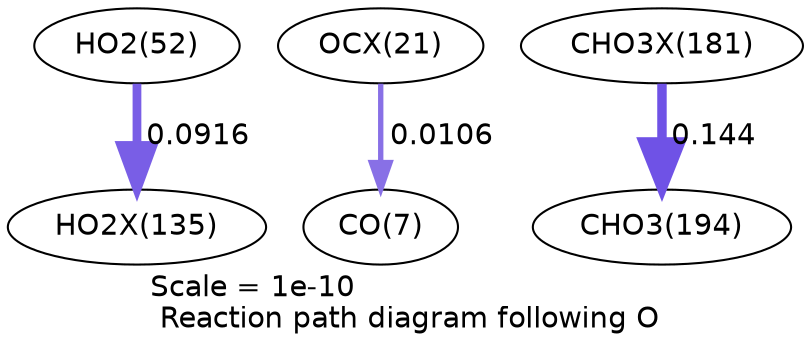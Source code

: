 digraph reaction_paths {
center=1;
s21 -> s51[fontname="Helvetica", penwidth=4.2, arrowsize=2.1, color="0.7, 0.592, 0.9"
, label=" 0.0916"];
s33 -> s9[fontname="Helvetica", penwidth=2.57, arrowsize=1.28, color="0.7, 0.511, 0.9"
, label=" 0.0106"];
s57 -> s29[fontname="Helvetica", penwidth=4.54, arrowsize=2.27, color="0.7, 0.644, 0.9"
, label=" 0.144"];
s9 [ fontname="Helvetica", label="CO(7)"];
s21 [ fontname="Helvetica", label="HO2(52)"];
s29 [ fontname="Helvetica", label="CHO3(194)"];
s33 [ fontname="Helvetica", label="OCX(21)"];
s51 [ fontname="Helvetica", label="HO2X(135)"];
s57 [ fontname="Helvetica", label="CHO3X(181)"];
 label = "Scale = 1e-10\l Reaction path diagram following O";
 fontname = "Helvetica";
}
